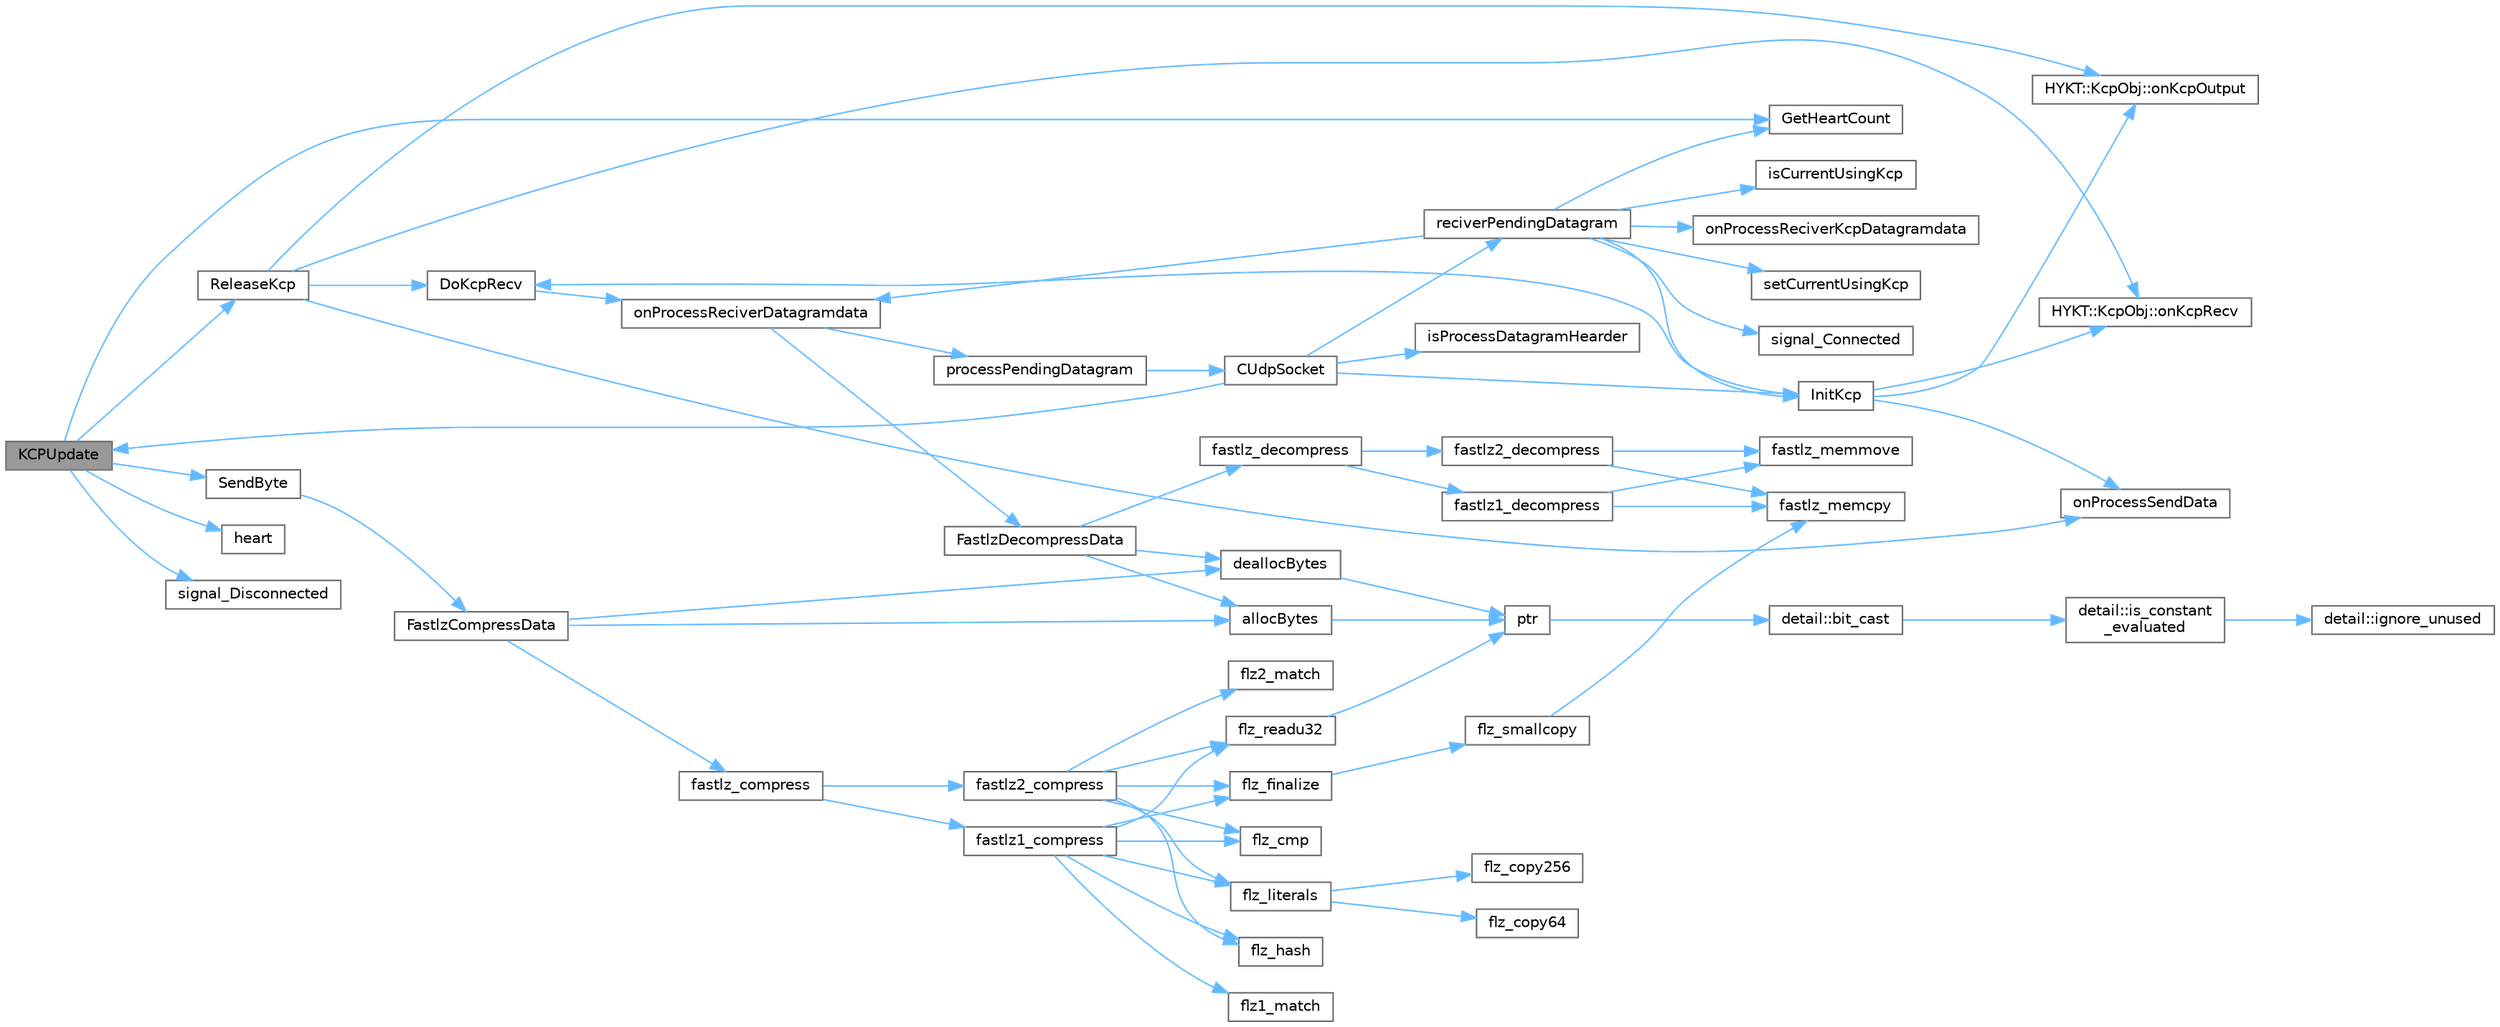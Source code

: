 digraph "KCPUpdate"
{
 // LATEX_PDF_SIZE
  bgcolor="transparent";
  edge [fontname=Helvetica,fontsize=10,labelfontname=Helvetica,labelfontsize=10];
  node [fontname=Helvetica,fontsize=10,shape=box,height=0.2,width=0.4];
  rankdir="LR";
  Node1 [id="Node000001",label="KCPUpdate",height=0.2,width=0.4,color="gray40", fillcolor="grey60", style="filled", fontcolor="black",tooltip=" "];
  Node1 -> Node2 [id="edge1_Node000001_Node000002",color="steelblue1",style="solid",tooltip=" "];
  Node2 [id="Node000002",label="GetHeartCount",height=0.2,width=0.4,color="grey40", fillcolor="white", style="filled",URL="$class_c_udp_socket.html#a2c4327ba0c99cf506f89461cdf06737f",tooltip="得到当前心跳计数"];
  Node1 -> Node3 [id="edge2_Node000001_Node000003",color="steelblue1",style="solid",tooltip=" "];
  Node3 [id="Node000003",label="heart",height=0.2,width=0.4,color="grey40", fillcolor="white", style="filled",URL="$class_c_udp_socket.html#a6145ba82911306580ae61d2b8044c512",tooltip="心跳计数"];
  Node1 -> Node4 [id="edge3_Node000001_Node000004",color="steelblue1",style="solid",tooltip=" "];
  Node4 [id="Node000004",label="ReleaseKcp",height=0.2,width=0.4,color="grey40", fillcolor="white", style="filled",URL="$class_c_udp_socket.html#aca586d38fa713cb0e8ac286b0b772e27",tooltip="释放Kcp"];
  Node4 -> Node5 [id="edge4_Node000004_Node000005",color="steelblue1",style="solid",tooltip=" "];
  Node5 [id="Node000005",label="DoKcpRecv",height=0.2,width=0.4,color="grey40", fillcolor="white", style="filled",URL="$class_c_udp_socket.html#a235c0d71fb7596cf053147501ee3b865",tooltip="kcp转换后消息处理"];
  Node5 -> Node6 [id="edge5_Node000005_Node000006",color="steelblue1",style="solid",tooltip=" "];
  Node6 [id="Node000006",label="onProcessReciverDatagramdata",height=0.2,width=0.4,color="grey40", fillcolor="white", style="filled",URL="$class_c_udp_socket.html#a0d607b7e6a1c94cc87f8e8a4acc50a33",tooltip="处理接收到的报文"];
  Node6 -> Node7 [id="edge6_Node000006_Node000007",color="steelblue1",style="solid",tooltip=" "];
  Node7 [id="Node000007",label="FastlzDecompressData",height=0.2,width=0.4,color="grey40", fillcolor="white", style="filled",URL="$common_8cpp.html#a4a392b934d85ed54106c471cad69665d",tooltip="fastlz 解压数据。"];
  Node7 -> Node8 [id="edge7_Node000007_Node000008",color="steelblue1",style="solid",tooltip=" "];
  Node8 [id="Node000008",label="allocBytes",height=0.2,width=0.4,color="grey40", fillcolor="white", style="filled",URL="$_ned_allocator_impl_8cpp.html#af15278d7a4bba22072363abe7b04fb1e",tooltip="分配指定大小的内存"];
  Node8 -> Node9 [id="edge8_Node000008_Node000009",color="steelblue1",style="solid",tooltip=" "];
  Node9 [id="Node000009",label="ptr",height=0.2,width=0.4,color="grey40", fillcolor="white", style="filled",URL="$format_8h.html#adb6e274f8eb0b74b2865215e1b49c535",tooltip="Converts p to const void* for pointer formatting."];
  Node9 -> Node10 [id="edge9_Node000009_Node000010",color="steelblue1",style="solid",tooltip=" "];
  Node10 [id="Node000010",label="detail::bit_cast",height=0.2,width=0.4,color="grey40", fillcolor="white", style="filled",URL="$namespacedetail.html#a68cc0da968a823f01db50bc3958c996a",tooltip=" "];
  Node10 -> Node11 [id="edge10_Node000010_Node000011",color="steelblue1",style="solid",tooltip=" "];
  Node11 [id="Node000011",label="detail::is_constant\l_evaluated",height=0.2,width=0.4,color="grey40", fillcolor="white", style="filled",URL="$namespacedetail.html#aa88c553e0935b1aa6f21ac8045cf2335",tooltip=" "];
  Node11 -> Node12 [id="edge11_Node000011_Node000012",color="steelblue1",style="solid",tooltip=" "];
  Node12 [id="Node000012",label="detail::ignore_unused",height=0.2,width=0.4,color="grey40", fillcolor="white", style="filled",URL="$namespacedetail.html#a039aa82d5bc3557c97ae98da6aec04ce",tooltip=" "];
  Node7 -> Node13 [id="edge12_Node000007_Node000013",color="steelblue1",style="solid",tooltip=" "];
  Node13 [id="Node000013",label="deallocBytes",height=0.2,width=0.4,color="grey40", fillcolor="white", style="filled",URL="$_ned_allocator_impl_8cpp.html#a394ed5305e19853a8aa9203cdea51dd7",tooltip="释放内存"];
  Node13 -> Node9 [id="edge13_Node000013_Node000009",color="steelblue1",style="solid",tooltip=" "];
  Node7 -> Node14 [id="edge14_Node000007_Node000014",color="steelblue1",style="solid",tooltip=" "];
  Node14 [id="Node000014",label="fastlz_decompress",height=0.2,width=0.4,color="grey40", fillcolor="white", style="filled",URL="$fastlz_8c.html#a6cce72f3099f53d0cc244162180166b3",tooltip="通用解压缩函数"];
  Node14 -> Node15 [id="edge15_Node000014_Node000015",color="steelblue1",style="solid",tooltip=" "];
  Node15 [id="Node000015",label="fastlz1_decompress",height=0.2,width=0.4,color="grey40", fillcolor="white", style="filled",URL="$fastlz_8c.html#a5ae23e2c48377d079b775e6987518099",tooltip="级别 1 解压缩实现"];
  Node15 -> Node16 [id="edge16_Node000015_Node000016",color="steelblue1",style="solid",tooltip=" "];
  Node16 [id="Node000016",label="fastlz_memcpy",height=0.2,width=0.4,color="grey40", fillcolor="white", style="filled",URL="$fastlz_8c.html#a95d18238c9acb9ac4e0748cb7a14527f",tooltip="内存复制函数"];
  Node15 -> Node17 [id="edge17_Node000015_Node000017",color="steelblue1",style="solid",tooltip=" "];
  Node17 [id="Node000017",label="fastlz_memmove",height=0.2,width=0.4,color="grey40", fillcolor="white", style="filled",URL="$fastlz_8c.html#a5e118747cf5e94edea9db2538d4d2fb6",tooltip="自定义内存移动函数"];
  Node14 -> Node18 [id="edge18_Node000014_Node000018",color="steelblue1",style="solid",tooltip=" "];
  Node18 [id="Node000018",label="fastlz2_decompress",height=0.2,width=0.4,color="grey40", fillcolor="white", style="filled",URL="$fastlz_8c.html#a966be4548712ef5cac9708929f199976",tooltip="级别 2 解压缩实现"];
  Node18 -> Node16 [id="edge19_Node000018_Node000016",color="steelblue1",style="solid",tooltip=" "];
  Node18 -> Node17 [id="edge20_Node000018_Node000017",color="steelblue1",style="solid",tooltip=" "];
  Node6 -> Node19 [id="edge21_Node000006_Node000019",color="steelblue1",style="solid",tooltip=" "];
  Node19 [id="Node000019",label="processPendingDatagram",height=0.2,width=0.4,color="grey40", fillcolor="white", style="filled",URL="$class_c_udp_socket.html#a643a52e771c46331915a2a817f8daefe",tooltip="处理接收到的消息"];
  Node19 -> Node20 [id="edge22_Node000019_Node000020",color="steelblue1",style="solid",tooltip=" "];
  Node20 [id="Node000020",label="CUdpSocket",height=0.2,width=0.4,color="grey40", fillcolor="white", style="filled",URL="$class_c_udp_socket.html#a10b374e4c9a9fc55d3193dec04ecb77a",tooltip="CUdpSocket::CUdpSocket"];
  Node20 -> Node21 [id="edge23_Node000020_Node000021",color="steelblue1",style="solid",tooltip=" "];
  Node21 [id="Node000021",label="InitKcp",height=0.2,width=0.4,color="grey40", fillcolor="white", style="filled",URL="$class_c_udp_socket.html#a893c83c649c1595b0027d14a705ef992",tooltip="初始Kcp"];
  Node21 -> Node5 [id="edge24_Node000021_Node000005",color="steelblue1",style="solid",tooltip=" "];
  Node21 -> Node22 [id="edge25_Node000021_Node000022",color="steelblue1",style="solid",tooltip=" "];
  Node22 [id="Node000022",label="HYKT::KcpObj::onKcpOutput",height=0.2,width=0.4,color="grey40", fillcolor="white", style="filled",URL="$class_h_y_k_t_1_1_kcp_obj.html#a4afabda74d00710ab2dbd9e141d36a7a",tooltip=" "];
  Node21 -> Node23 [id="edge26_Node000021_Node000023",color="steelblue1",style="solid",tooltip=" "];
  Node23 [id="Node000023",label="HYKT::KcpObj::onKcpRecv",height=0.2,width=0.4,color="grey40", fillcolor="white", style="filled",URL="$class_h_y_k_t_1_1_kcp_obj.html#ae6945bcd24f14c7c0e9667d8a7d5a396",tooltip=" "];
  Node21 -> Node24 [id="edge27_Node000021_Node000024",color="steelblue1",style="solid",tooltip=" "];
  Node24 [id="Node000024",label="onProcessSendData",height=0.2,width=0.4,color="grey40", fillcolor="white", style="filled",URL="$class_c_udp_socket.html#a09daa5dc8dd0e303411d308a2d676281",tooltip="处理发送报文"];
  Node20 -> Node25 [id="edge28_Node000020_Node000025",color="steelblue1",style="solid",tooltip=" "];
  Node25 [id="Node000025",label="isProcessDatagramHearder",height=0.2,width=0.4,color="grey40", fillcolor="white", style="filled",URL="$class_c_udp_socket.html#ac52372bf42443a554ca3ef371f817743",tooltip="得到一个信息是否处理完成"];
  Node20 -> Node1 [id="edge29_Node000020_Node000001",color="steelblue1",style="solid",tooltip=" "];
  Node20 -> Node26 [id="edge30_Node000020_Node000026",color="steelblue1",style="solid",tooltip=" "];
  Node26 [id="Node000026",label="reciverPendingDatagram",height=0.2,width=0.4,color="grey40", fillcolor="white", style="filled",URL="$class_c_udp_socket.html#aec7b1554ec634e5cd21efe2ad61c1e47",tooltip=" "];
  Node26 -> Node2 [id="edge31_Node000026_Node000002",color="steelblue1",style="solid",tooltip=" "];
  Node26 -> Node21 [id="edge32_Node000026_Node000021",color="steelblue1",style="solid",tooltip=" "];
  Node26 -> Node27 [id="edge33_Node000026_Node000027",color="steelblue1",style="solid",tooltip=" "];
  Node27 [id="Node000027",label="isCurrentUsingKcp",height=0.2,width=0.4,color="grey40", fillcolor="white", style="filled",URL="$class_c_udp_socket.html#adc39678794f4673e111a2dc8c23b885b",tooltip="得到当前是否使用kcp"];
  Node26 -> Node6 [id="edge34_Node000026_Node000006",color="steelblue1",style="solid",tooltip=" "];
  Node26 -> Node28 [id="edge35_Node000026_Node000028",color="steelblue1",style="solid",tooltip=" "];
  Node28 [id="Node000028",label="onProcessReciverKcpDatagramdata",height=0.2,width=0.4,color="grey40", fillcolor="white", style="filled",URL="$class_c_udp_socket.html#aa2631ed02805f624d45dd1eb4cbf9545",tooltip="kcp处理接收到的报文"];
  Node26 -> Node29 [id="edge36_Node000026_Node000029",color="steelblue1",style="solid",tooltip=" "];
  Node29 [id="Node000029",label="setCurrentUsingKcp",height=0.2,width=0.4,color="grey40", fillcolor="white", style="filled",URL="$class_c_udp_socket.html#a57390bbbe6e3e9445a2f2c8d753c8643",tooltip="设置当前是否使用KCP"];
  Node26 -> Node30 [id="edge37_Node000026_Node000030",color="steelblue1",style="solid",tooltip=" "];
  Node30 [id="Node000030",label="signal_Connected",height=0.2,width=0.4,color="grey40", fillcolor="white", style="filled",URL="$class_c_udp_socket.html#a0e525392b5eaf4b32414abf70c4d655a",tooltip="处理连接成功"];
  Node4 -> Node22 [id="edge38_Node000004_Node000022",color="steelblue1",style="solid",tooltip=" "];
  Node4 -> Node23 [id="edge39_Node000004_Node000023",color="steelblue1",style="solid",tooltip=" "];
  Node4 -> Node24 [id="edge40_Node000004_Node000024",color="steelblue1",style="solid",tooltip=" "];
  Node1 -> Node31 [id="edge41_Node000001_Node000031",color="steelblue1",style="solid",tooltip=" "];
  Node31 [id="Node000031",label="SendByte",height=0.2,width=0.4,color="grey40", fillcolor="white", style="filled",URL="$class_c_udp_socket.html#a3e1a099823c321147e806486b8b5ace0",tooltip="发送报文(正常)"];
  Node31 -> Node32 [id="edge42_Node000031_Node000032",color="steelblue1",style="solid",tooltip=" "];
  Node32 [id="Node000032",label="FastlzCompressData",height=0.2,width=0.4,color="grey40", fillcolor="white", style="filled",URL="$common_8cpp.html#a18f079fdf22e51b397aecbc9b760de21",tooltip="fastlz 压缩数据。"];
  Node32 -> Node8 [id="edge43_Node000032_Node000008",color="steelblue1",style="solid",tooltip=" "];
  Node32 -> Node13 [id="edge44_Node000032_Node000013",color="steelblue1",style="solid",tooltip=" "];
  Node32 -> Node33 [id="edge45_Node000032_Node000033",color="steelblue1",style="solid",tooltip=" "];
  Node33 [id="Node000033",label="fastlz_compress",height=0.2,width=0.4,color="grey40", fillcolor="white", style="filled",URL="$fastlz_8c.html#aa8b12c16f2514c6cd2a6748a9d6bce4d",tooltip="通用压缩函数"];
  Node33 -> Node34 [id="edge46_Node000033_Node000034",color="steelblue1",style="solid",tooltip=" "];
  Node34 [id="Node000034",label="fastlz1_compress",height=0.2,width=0.4,color="grey40", fillcolor="white", style="filled",URL="$fastlz_8c.html#a1f149a66a870832b28adbd7a3e0464e3",tooltip="级别 1 压缩实现"];
  Node34 -> Node35 [id="edge47_Node000034_Node000035",color="steelblue1",style="solid",tooltip=" "];
  Node35 [id="Node000035",label="flz1_match",height=0.2,width=0.4,color="grey40", fillcolor="white", style="filled",URL="$fastlz_8c.html#ae3fa1b75c06606b5876ae53a208b0869",tooltip="级别 1 压缩的匹配编码"];
  Node34 -> Node36 [id="edge48_Node000034_Node000036",color="steelblue1",style="solid",tooltip=" "];
  Node36 [id="Node000036",label="flz_cmp",height=0.2,width=0.4,color="grey40", fillcolor="white", style="filled",URL="$fastlz_8c.html#a4734cddbda700701b928ea1c9462a280",tooltip="比较两个数据块"];
  Node34 -> Node37 [id="edge49_Node000034_Node000037",color="steelblue1",style="solid",tooltip=" "];
  Node37 [id="Node000037",label="flz_finalize",height=0.2,width=0.4,color="grey40", fillcolor="white", style="filled",URL="$fastlz_8c.html#aad3ee3ccbad499327027d24ea6140169",tooltip="最终字面量处理"];
  Node37 -> Node38 [id="edge50_Node000037_Node000038",color="steelblue1",style="solid",tooltip=" "];
  Node38 [id="Node000038",label="flz_smallcopy",height=0.2,width=0.4,color="grey40", fillcolor="white", style="filled",URL="$fastlz_8c.html#a741b9a31afd0f8c4a7d1409952d7497a",tooltip="小块数据复制"];
  Node38 -> Node16 [id="edge51_Node000038_Node000016",color="steelblue1",style="solid",tooltip=" "];
  Node34 -> Node39 [id="edge52_Node000034_Node000039",color="steelblue1",style="solid",tooltip=" "];
  Node39 [id="Node000039",label="flz_hash",height=0.2,width=0.4,color="grey40", fillcolor="white", style="filled",URL="$fastlz_8c.html#a68cbcb6b0d615ae53e2303a4a9b5ab70",tooltip="计算哈希值"];
  Node34 -> Node40 [id="edge53_Node000034_Node000040",color="steelblue1",style="solid",tooltip=" "];
  Node40 [id="Node000040",label="flz_literals",height=0.2,width=0.4,color="grey40", fillcolor="white", style="filled",URL="$fastlz_8c.html#a154d7b313ffcf534c30642f0af6d4641",tooltip="处理字面量数据"];
  Node40 -> Node41 [id="edge54_Node000040_Node000041",color="steelblue1",style="solid",tooltip=" "];
  Node41 [id="Node000041",label="flz_copy256",height=0.2,width=0.4,color="grey40", fillcolor="white", style="filled",URL="$fastlz_8c.html#a9f138722d5b4cca13b3dace840c7c458",tooltip="复制 256 位数据块"];
  Node40 -> Node42 [id="edge55_Node000040_Node000042",color="steelblue1",style="solid",tooltip=" "];
  Node42 [id="Node000042",label="flz_copy64",height=0.2,width=0.4,color="grey40", fillcolor="white", style="filled",URL="$fastlz_8c.html#a468c19b0a79f2f5c072cf17c5cc969a3",tooltip="复制 64 位数据块"];
  Node34 -> Node43 [id="edge56_Node000034_Node000043",color="steelblue1",style="solid",tooltip=" "];
  Node43 [id="Node000043",label="flz_readu32",height=0.2,width=0.4,color="grey40", fillcolor="white", style="filled",URL="$fastlz_8c.html#a840ac800deb7c00f2994ef2663819817",tooltip="读取 32 位无符号整数"];
  Node43 -> Node9 [id="edge57_Node000043_Node000009",color="steelblue1",style="solid",tooltip=" "];
  Node33 -> Node44 [id="edge58_Node000033_Node000044",color="steelblue1",style="solid",tooltip=" "];
  Node44 [id="Node000044",label="fastlz2_compress",height=0.2,width=0.4,color="grey40", fillcolor="white", style="filled",URL="$fastlz_8c.html#a06ae67595a80640a59169dfa4a5c8b44",tooltip="级别 2 压缩实现"];
  Node44 -> Node45 [id="edge59_Node000044_Node000045",color="steelblue1",style="solid",tooltip=" "];
  Node45 [id="Node000045",label="flz2_match",height=0.2,width=0.4,color="grey40", fillcolor="white", style="filled",URL="$fastlz_8c.html#a08ac84ecce13045966548dcfd8af87a9",tooltip="级别 2 压缩的匹配编码"];
  Node44 -> Node36 [id="edge60_Node000044_Node000036",color="steelblue1",style="solid",tooltip=" "];
  Node44 -> Node37 [id="edge61_Node000044_Node000037",color="steelblue1",style="solid",tooltip=" "];
  Node44 -> Node39 [id="edge62_Node000044_Node000039",color="steelblue1",style="solid",tooltip=" "];
  Node44 -> Node40 [id="edge63_Node000044_Node000040",color="steelblue1",style="solid",tooltip=" "];
  Node44 -> Node43 [id="edge64_Node000044_Node000043",color="steelblue1",style="solid",tooltip=" "];
  Node1 -> Node46 [id="edge65_Node000001_Node000046",color="steelblue1",style="solid",tooltip=" "];
  Node46 [id="Node000046",label="signal_Disconnected",height=0.2,width=0.4,color="grey40", fillcolor="white", style="filled",URL="$class_c_udp_socket.html#adec7532862d9d9fde62c8f2e19595a15",tooltip="处理连接断掉"];
}
